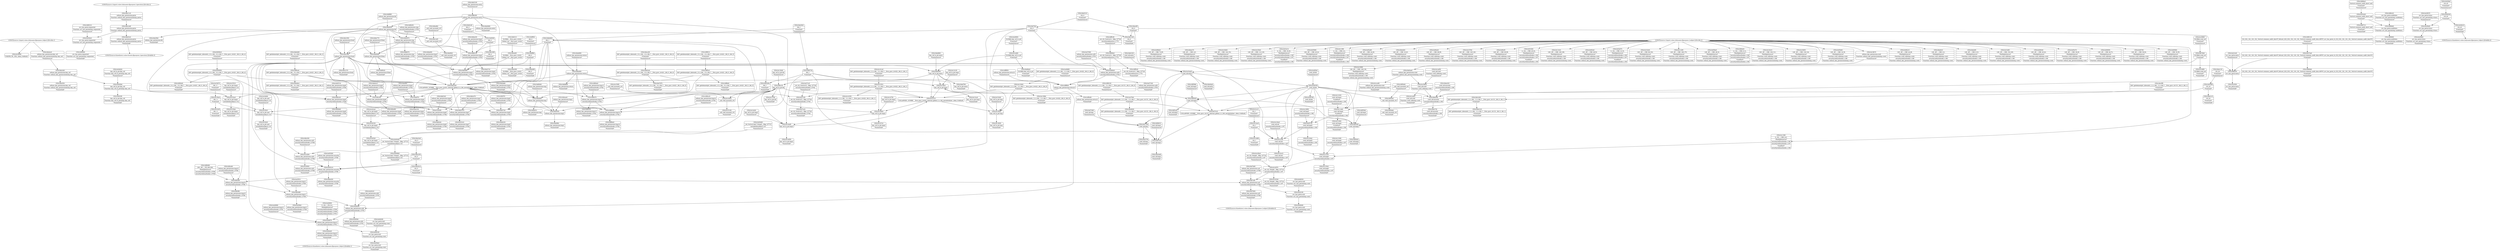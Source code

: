 digraph {
	CE0x3e33cf0 [shape=record,shape=Mrecord,label="{CE0x3e33cf0|i64_-2|*Constant*|*SummSink*}"]
	CE0x52ed150 [shape=record,shape=Mrecord,label="{CE0x52ed150|selinux_key_permission:tmp4|security/selinux/hooks.c,5783|*SummSink*}"]
	CE0x3e12e10 [shape=record,shape=Mrecord,label="{CE0x3e12e10|cred_sid:sid|security/selinux/hooks.c,197|*SummSink*}"]
	CE0x3e141a0 [shape=record,shape=Mrecord,label="{CE0x3e141a0|i64*_getelementptr_inbounds_(_2_x_i64_,_2_x_i64_*___llvm_gcov_ctr422,_i64_0,_i64_1)|*Constant*|*SummSource*}"]
	CE0x3e18960 [shape=record,shape=Mrecord,label="{CE0x3e18960|GLOBAL:cred_sid|*Constant*|*SummSource*}"]
	CE0x3ddb120 [shape=record,shape=Mrecord,label="{CE0x3ddb120|selinux_key_permission:tmp2|security/selinux/hooks.c,5783}"]
	CE0x3e15c80 [shape=record,shape=Mrecord,label="{CE0x3e15c80|key_ref_to_ptr:tmp|*SummSource*}"]
	CE0x3e10ef0 [shape=record,shape=Mrecord,label="{CE0x3e10ef0|128:_i8*,_:_CRE_152,160_|*MultipleSource*|Function::cred_sid&Arg::cred::|security/selinux/hooks.c,196|Function::selinux_key_permission&Arg::cred::}"]
	CE0x3df5db0 [shape=record,shape=Mrecord,label="{CE0x3df5db0|_call_void_mcount()_#3|*SummSink*}"]
	CE0x36d7070 [shape=record,shape=Mrecord,label="{CE0x36d7070|selinux_key_permission:tmp7|security/selinux/hooks.c,5784}"]
	CE0x3e263c0 [shape=record,shape=Mrecord,label="{CE0x3e263c0|selinux_key_permission:sid2|security/selinux/hooks.c,5791|*SummSource*}"]
	CE0x3de2240 [shape=record,shape=Mrecord,label="{CE0x3de2240|COLLAPSED:_GCMRE___llvm_gcov_ctr421_internal_global_6_x_i64_zeroinitializer:_elem_0:default:}"]
	CE0x3e06040 [shape=record,shape=Mrecord,label="{CE0x3e06040|128:_i8*,_:_CRE_40,44_|*MultipleSource*|Function::cred_sid&Arg::cred::|security/selinux/hooks.c,196|Function::selinux_key_permission&Arg::cred::}"]
	CE0x3dfd860 [shape=record,shape=Mrecord,label="{CE0x3dfd860|avc_has_perm:auditdata|Function::avc_has_perm&Arg::auditdata::|*SummSink*}"]
	CE0x3e23f20 [shape=record,shape=Mrecord,label="{CE0x3e23f20|avc_has_perm:entry|*SummSink*}"]
	CE0x3e26b20 [shape=record,shape=Mrecord,label="{CE0x3e26b20|selinux_key_permission:call3|security/selinux/hooks.c,5791}"]
	CE0x3ddf420 [shape=record,shape=Mrecord,label="{CE0x3ddf420|selinux_key_permission:if.then|*SummSink*}"]
	CE0x3e10980 [shape=record,shape=Mrecord,label="{CE0x3e10980|128:_i8*,_:_CRE_128,136_|*MultipleSource*|Function::cred_sid&Arg::cred::|security/selinux/hooks.c,196|Function::selinux_key_permission&Arg::cred::}"]
	CE0x3e05e70 [shape=record,shape=Mrecord,label="{CE0x3e05e70|128:_i8*,_:_CRE_36,40_|*MultipleSource*|Function::cred_sid&Arg::cred::|security/selinux/hooks.c,196|Function::selinux_key_permission&Arg::cred::}"]
	CE0x3e33b70 [shape=record,shape=Mrecord,label="{CE0x3e33b70|i64_-2|*Constant*|*SummSource*}"]
	CE0x3e13f10 [shape=record,shape=Mrecord,label="{CE0x3e13f10|i64*_getelementptr_inbounds_(_2_x_i64_,_2_x_i64_*___llvm_gcov_ctr422,_i64_0,_i64_1)|*Constant*}"]
	CE0x3e13380 [shape=record,shape=Mrecord,label="{CE0x3e13380|cred_sid:tmp6|security/selinux/hooks.c,197|*SummSource*}"]
	CE0x3df2c20 [shape=record,shape=Mrecord,label="{CE0x3df2c20|selinux_key_permission:tmp8|security/selinux/hooks.c,5786}"]
	CE0x3e06950 [shape=record,shape=Mrecord,label="{CE0x3e06950|128:_i8*,_:_CRE_64,72_|*MultipleSource*|Function::cred_sid&Arg::cred::|security/selinux/hooks.c,196|Function::selinux_key_permission&Arg::cred::}"]
	CE0x3deca50 [shape=record,shape=Mrecord,label="{CE0x3deca50|i64*_getelementptr_inbounds_(_6_x_i64_,_6_x_i64_*___llvm_gcov_ctr421,_i64_0,_i64_0)|*Constant*|*SummSource*}"]
	CE0x3e1adc0 [shape=record,shape=Mrecord,label="{CE0x3e1adc0|cred_sid:cred|Function::cred_sid&Arg::cred::|*SummSink*}"]
	CE0x3e11460 [shape=record,shape=Mrecord,label="{CE0x3e11460|cred_sid:tmp4|*LoadInst*|security/selinux/hooks.c,196}"]
	CE0x3e12ac0 [shape=record,shape=Mrecord,label="{CE0x3e12ac0|i32_1|*Constant*}"]
	CE0x3de1f80 [shape=record,shape=Mrecord,label="{CE0x3de1f80|selinux_key_permission:if.end}"]
	CE0x3e28bf0 [shape=record,shape=Mrecord,label="{CE0x3e28bf0|i64*_getelementptr_inbounds_(_2_x_i64_,_2_x_i64_*___llvm_gcov_ctr422,_i64_0,_i64_0)|*Constant*|*SummSource*}"]
	CE0x3df5830 [shape=record,shape=Mrecord,label="{CE0x3df5830|cred_sid:tmp3}"]
	CE0x3e25b70 [shape=record,shape=Mrecord,label="{CE0x3e25b70|avc_has_perm:tclass|Function::avc_has_perm&Arg::tclass::|*SummSource*}"]
	CE0x3dff240 [shape=record,shape=Mrecord,label="{CE0x3dff240|_ret_i32_%retval.0,_!dbg_!27728|security/selinux/avc.c,775|*SummSink*}"]
	CE0x3e029e0 [shape=record,shape=Mrecord,label="{CE0x3e029e0|i16_43|*Constant*|*SummSource*}"]
	CE0x3dfceb0 [shape=record,shape=Mrecord,label="{CE0x3dfceb0|selinux_key_permission:tmp10|security/selinux/hooks.c,5789|*SummSource*}"]
	CE0x3e18a40 [shape=record,shape=Mrecord,label="{CE0x3e18a40|cred_sid:entry}"]
	CE0x3de48c0 [shape=record,shape=Mrecord,label="{CE0x3de48c0|i64*_getelementptr_inbounds_(_6_x_i64_,_6_x_i64_*___llvm_gcov_ctr421,_i64_0,_i64_3)|*Constant*|*SummSink*}"]
	CE0x3de0da0 [shape=record,shape=Mrecord,label="{CE0x3de0da0|cred_sid:entry|*SummSink*}"]
	CE0x3e150f0 [shape=record,shape=Mrecord,label="{CE0x3e150f0|_call_void_mcount()_#3|*SummSource*}"]
	CE0x3e13b50 [shape=record,shape=Mrecord,label="{CE0x3e13b50|key_ref_to_ptr:tmp|*SummSink*}"]
	CE0x3df6550 [shape=record,shape=Mrecord,label="{CE0x3df6550|selinux_key_permission:tmp13|security/selinux/hooks.c,5792|*SummSink*}"]
	CE0x3de0b90 [shape=record,shape=Mrecord,label="{CE0x3de0b90|selinux_key_permission:if.then}"]
	CE0x3e26e40 [shape=record,shape=Mrecord,label="{CE0x3e26e40|selinux_key_permission:tmp12|security/selinux/hooks.c,5791|*SummSink*}"]
	CE0x3e28350 [shape=record,shape=Mrecord,label="{CE0x3e28350|cred_sid:bb}"]
	"CONST[source:1(input),value:2(dynamic)][purpose:{subject}][SrcIdx:3]"
	CE0x3dfd460 [shape=record,shape=Mrecord,label="{CE0x3dfd460|avc_has_perm:requested|Function::avc_has_perm&Arg::requested::|*SummSink*}"]
	CE0x3ddc470 [shape=record,shape=Mrecord,label="{CE0x3ddc470|selinux_key_permission:tmp7|security/selinux/hooks.c,5784|*SummSource*}"]
	CE0x3e34990 [shape=record,shape=Mrecord,label="{CE0x3e34990|VOIDTB_TE:_CE2:_elem_0:default:}"]
	CE0x3de1ed0 [shape=record,shape=Mrecord,label="{CE0x3de1ed0|selinux_key_permission:perm|Function::selinux_key_permission&Arg::perm::}"]
	CE0x3df6470 [shape=record,shape=Mrecord,label="{CE0x3df6470|selinux_key_permission:tmp13|security/selinux/hooks.c,5792}"]
	CE0x3e129a0 [shape=record,shape=Mrecord,label="{CE0x3e129a0|cred_sid:tmp5|security/selinux/hooks.c,196|*SummSink*}"]
	CE0x3e073a0 [shape=record,shape=Mrecord,label="{CE0x3e073a0|cred_sid:tmp}"]
	CE0x3e07600 [shape=record,shape=Mrecord,label="{CE0x3e07600|selinux_key_permission:call|security/selinux/hooks.c,5786|*SummSink*}"]
	CE0x3de0050 [shape=record,shape=Mrecord,label="{CE0x3de0050|selinux_key_permission:bb}"]
	CE0x3ddf8f0 [shape=record,shape=Mrecord,label="{CE0x3ddf8f0|selinux_key_permission:bb|*SummSource*}"]
	CE0x3e19b00 [shape=record,shape=Mrecord,label="{CE0x3e19b00|cred_sid:cred|Function::cred_sid&Arg::cred::}"]
	CE0x3e12890 [shape=record,shape=Mrecord,label="{CE0x3e12890|cred_sid:tmp5|security/selinux/hooks.c,196|*SummSource*}"]
	CE0x3dfa300 [shape=record,shape=Mrecord,label="{CE0x3dfa300|selinux_key_permission:call1|security/selinux/hooks.c,5788|*SummSource*}"]
	CE0x3e1ad50 [shape=record,shape=Mrecord,label="{CE0x3e1ad50|cred_sid:cred|Function::cred_sid&Arg::cred::|*SummSource*}"]
	CE0x3e14e60 [shape=record,shape=Mrecord,label="{CE0x3e14e60|_call_void_mcount()_#3}"]
	CE0x3dec0a0 [shape=record,shape=Mrecord,label="{CE0x3dec0a0|i32_5|*Constant*|*SummSource*}"]
	CE0x3dedfe0 [shape=record,shape=Mrecord,label="{CE0x3dedfe0|selinux_key_permission:tmp4|security/selinux/hooks.c,5783|*SummSource*}"]
	CE0x3de4120 [shape=record,shape=Mrecord,label="{CE0x3de4120|i64*_getelementptr_inbounds_(_2_x_i64_,_2_x_i64_*___llvm_gcov_ctr131,_i64_0,_i64_1)|*Constant*|*SummSink*}"]
	CE0x3e14ad0 [shape=record,shape=Mrecord,label="{CE0x3e14ad0|key_ref_to_ptr:tmp3}"]
	CE0x3e06780 [shape=record,shape=Mrecord,label="{CE0x3e06780|128:_i8*,_:_CRE_56,64_|*MultipleSource*|Function::cred_sid&Arg::cred::|security/selinux/hooks.c,196|Function::selinux_key_permission&Arg::cred::}"]
	CE0x3de7af0 [shape=record,shape=Mrecord,label="{CE0x3de7af0|selinux_key_permission:call|security/selinux/hooks.c,5786}"]
	CE0x3de3ed0 [shape=record,shape=Mrecord,label="{CE0x3de3ed0|cred_sid:tmp1|*SummSink*}"]
	CE0x3de5050 [shape=record,shape=Mrecord,label="{CE0x3de5050|selinux_key_permission:tmp1}"]
	CE0x3df5d40 [shape=record,shape=Mrecord,label="{CE0x3df5d40|_call_void_mcount()_#3|*SummSource*}"]
	CE0x3df64e0 [shape=record,shape=Mrecord,label="{CE0x3df64e0|selinux_key_permission:tmp13|security/selinux/hooks.c,5792|*SummSource*}"]
	CE0x3de3c90 [shape=record,shape=Mrecord,label="{CE0x3de3c90|i64*_getelementptr_inbounds_(_2_x_i64_,_2_x_i64_*___llvm_gcov_ctr131,_i64_0,_i64_1)|*Constant*}"]
	CE0x3e065b0 [shape=record,shape=Mrecord,label="{CE0x3e065b0|128:_i8*,_:_CRE_52,56_|*MultipleSource*|Function::cred_sid&Arg::cred::|security/selinux/hooks.c,196|Function::selinux_key_permission&Arg::cred::}"]
	CE0x3dfb980 [shape=record,shape=Mrecord,label="{CE0x3dfb980|200:_i8*,_:_CR_200,208_|*MultipleSource*|security/selinux/hooks.c,5788|security/selinux/hooks.c,5789}"]
	CE0x3dfd0b0 [shape=record,shape=Mrecord,label="{CE0x3dfd0b0|i32_(i32,_i32,_i16,_i32,_%struct.common_audit_data*)*_bitcast_(i32_(i32,_i32,_i16,_i32,_%struct.common_audit_data.495*)*_avc_has_perm_to_i32_(i32,_i32,_i16,_i32,_%struct.common_audit_data*)*)|*Constant*|*SummSink*}"]
	CE0x3e15190 [shape=record,shape=Mrecord,label="{CE0x3e15190|_call_void_mcount()_#3|*SummSink*}"]
	CE0x3e33dc0 [shape=record,shape=Mrecord,label="{CE0x3e33dc0|key_ref_to_ptr:and|include/linux/key.h,116|*SummSink*}"]
	CE0x3ddadb0 [shape=record,shape=Mrecord,label="{CE0x3ddadb0|_call_void_mcount()_#3|*SummSource*}"]
	CE0x3dec250 [shape=record,shape=Mrecord,label="{CE0x3dec250|i32_5|*Constant*}"]
	CE0x3de1270 [shape=record,shape=Mrecord,label="{CE0x3de1270|selinux_key_permission:if.end|*SummSink*}"]
	CE0x3de2870 [shape=record,shape=Mrecord,label="{CE0x3de2870|selinux_key_permission:cmp|security/selinux/hooks.c,5783}"]
	CE0x3e34060 [shape=record,shape=Mrecord,label="{CE0x3e34060|key_ref_to_ptr:and|include/linux/key.h,116|*SummSource*}"]
	CE0x3de2ec0 [shape=record,shape=Mrecord,label="{CE0x3de2ec0|selinux_key_permission:key_ref|Function::selinux_key_permission&Arg::key_ref::|*SummSource*}"]
	CE0x3e12c10 [shape=record,shape=Mrecord,label="{CE0x3e12c10|i32_1|*Constant*|*SummSource*}"]
	CE0x3e04440 [shape=record,shape=Mrecord,label="{CE0x3e04440|_ret_%struct.key*_%tmp5,_!dbg_!27715|include/linux/key.h,116}"]
	CE0x3deb3a0 [shape=record,shape=Mrecord,label="{CE0x3deb3a0|i64*_getelementptr_inbounds_(_6_x_i64_,_6_x_i64_*___llvm_gcov_ctr421,_i64_0,_i64_0)|*Constant*}"]
	CE0x3e06b20 [shape=record,shape=Mrecord,label="{CE0x3e06b20|128:_i8*,_:_CRE_72,80_|*MultipleSource*|Function::cred_sid&Arg::cred::|security/selinux/hooks.c,196|Function::selinux_key_permission&Arg::cred::}"]
	CE0x3dfa3f0 [shape=record,shape=Mrecord,label="{CE0x3dfa3f0|selinux_key_permission:tmp6|security/selinux/hooks.c,5784}"]
	CE0x3ded230 [shape=record,shape=Mrecord,label="{CE0x3ded230|selinux_key_permission:tmp5|security/selinux/hooks.c,5783|*SummSink*}"]
	CE0x3e285e0 [shape=record,shape=Mrecord,label="{CE0x3e285e0|cred_sid:bb|*SummSource*}"]
	CE0x3e14350 [shape=record,shape=Mrecord,label="{CE0x3e14350|i64*_getelementptr_inbounds_(_2_x_i64_,_2_x_i64_*___llvm_gcov_ctr422,_i64_0,_i64_1)|*Constant*|*SummSink*}"]
	CE0x3e27cc0 [shape=record,shape=Mrecord,label="{CE0x3e27cc0|_ret_i32_%retval.0,_!dbg_!27729|security/selinux/hooks.c,5792|*SummSource*}"]
	CE0x3e13bc0 [shape=record,shape=Mrecord,label="{CE0x3e13bc0|key_ref_to_ptr:tmp1}"]
	CE0x3ded660 [shape=record,shape=Mrecord,label="{CE0x3ded660|key_ref_to_ptr:entry|*SummSource*}"]
	CE0x3e0d0d0 [shape=record,shape=Mrecord,label="{CE0x3e0d0d0|avc_has_perm:ssid|Function::avc_has_perm&Arg::ssid::|*SummSink*}"]
	CE0x3dfd120 [shape=record,shape=Mrecord,label="{CE0x3dfd120|i32_(i32,_i32,_i16,_i32,_%struct.common_audit_data*)*_bitcast_(i32_(i32,_i32,_i16,_i32,_%struct.common_audit_data.495*)*_avc_has_perm_to_i32_(i32,_i32,_i16,_i32,_%struct.common_audit_data*)*)|*Constant*|*SummSource*}"]
	CE0x3e1e460 [shape=record,shape=Mrecord,label="{CE0x3e1e460|GLOBAL:key_ref_to_ptr|*Constant*}"]
	CE0x3e15510 [shape=record,shape=Mrecord,label="{CE0x3e15510|key_ref_to_ptr:tmp4|include/linux/key.h,116|*SummSource*}"]
	CE0x3e1ac80 [shape=record,shape=Mrecord,label="{CE0x3e1ac80|selinux_key_permission:cred|Function::selinux_key_permission&Arg::cred::|*SummSink*}"]
	CE0x3e1f650 [shape=record,shape=Mrecord,label="{CE0x3e1f650|selinux_key_permission:call1|security/selinux/hooks.c,5788|*SummSink*}"]
	CE0x3e07480 [shape=record,shape=Mrecord,label="{CE0x3e07480|cred_sid:tmp|*SummSource*}"]
	CE0x3e1d1b0 [shape=record,shape=Mrecord,label="{CE0x3e1d1b0|_ret_i32_%tmp6,_!dbg_!27716|security/selinux/hooks.c,197|*SummSink*}"]
	CE0x3e047c0 [shape=record,shape=Mrecord,label="{CE0x3e047c0|selinux_key_permission:tmp8|security/selinux/hooks.c,5786|*SummSource*}"]
	CE0x3deea70 [shape=record,shape=Mrecord,label="{CE0x3deea70|128:_i8*,_:_CRE_4,8_|*MultipleSource*|Function::cred_sid&Arg::cred::|security/selinux/hooks.c,196|Function::selinux_key_permission&Arg::cred::}"]
	CE0x3e10d20 [shape=record,shape=Mrecord,label="{CE0x3e10d20|128:_i8*,_:_CRE_144,152_|*MultipleSource*|Function::cred_sid&Arg::cred::|security/selinux/hooks.c,196|Function::selinux_key_permission&Arg::cred::}"]
	CE0x3de9f20 [shape=record,shape=Mrecord,label="{CE0x3de9f20|_call_void_mcount()_#3|*SummSink*}"]
	CE0x3dffeb0 [shape=record,shape=Mrecord,label="{CE0x3dffeb0|i64*_getelementptr_inbounds_(_6_x_i64_,_6_x_i64_*___llvm_gcov_ctr421,_i64_0,_i64_5)|*Constant*|*SummSink*}"]
	CE0x3dffd10 [shape=record,shape=Mrecord,label="{CE0x3dffd10|i64*_getelementptr_inbounds_(_6_x_i64_,_6_x_i64_*___llvm_gcov_ctr421,_i64_0,_i64_5)|*Constant*|*SummSource*}"]
	"CONST[source:1(input),value:2(dynamic)][purpose:{object}][SrcIdx:1]"
	CE0x3e272e0 [shape=record,shape=Mrecord,label="{CE0x3e272e0|i32_(i32,_i32,_i16,_i32,_%struct.common_audit_data*)*_bitcast_(i32_(i32,_i32,_i16,_i32,_%struct.common_audit_data.495*)*_avc_has_perm_to_i32_(i32,_i32,_i16,_i32,_%struct.common_audit_data*)*)|*Constant*}"]
	CE0x3e26560 [shape=record,shape=Mrecord,label="{CE0x3e26560|selinux_key_permission:sid2|security/selinux/hooks.c,5791|*SummSink*}"]
	CE0x3e25b00 [shape=record,shape=Mrecord,label="{CE0x3e25b00|avc_has_perm:tclass|Function::avc_has_perm&Arg::tclass::}"]
	CE0x3e27e20 [shape=record,shape=Mrecord,label="{CE0x3e27e20|_ret_i32_%retval.0,_!dbg_!27729|security/selinux/hooks.c,5792|*SummSink*}"]
	CE0x3de8be0 [shape=record,shape=Mrecord,label="{CE0x3de8be0|GLOBAL:key_ref_to_ptr|*Constant*|*SummSink*}"]
	CE0x3e052b0 [shape=record,shape=Mrecord,label="{CE0x3e052b0|selinux_key_permission:security|security/selinux/hooks.c,5789|*SummSource*}"]
	CE0x3e25fe0 [shape=record,shape=Mrecord,label="{CE0x3e25fe0|selinux_key_permission:tmp11|security/selinux/hooks.c,5789|*SummSink*}"]
	CE0x3e105e0 [shape=record,shape=Mrecord,label="{CE0x3e105e0|128:_i8*,_:_CRE_112,120_|*MultipleSource*|Function::cred_sid&Arg::cred::|security/selinux/hooks.c,196|Function::selinux_key_permission&Arg::cred::}"]
	CE0x3e03210 [shape=record,shape=Mrecord,label="{CE0x3e03210|4:_i32,_:_CRE_16,20_|*MultipleSource*|security/selinux/hooks.c,196|security/selinux/hooks.c,197|*LoadInst*|security/selinux/hooks.c,196}"]
	"CONST[source:0(mediator),value:0(static)][purpose:{operation}][SnkIdx:3]"
	CE0x3ddd860 [shape=record,shape=Mrecord,label="{CE0x3ddd860|selinux_key_permission:return|*SummSink*}"]
	CE0x3def0d0 [shape=record,shape=Mrecord,label="{CE0x3def0d0|i64_2|*Constant*}"]
	CE0x3dfa460 [shape=record,shape=Mrecord,label="{CE0x3dfa460|selinux_key_permission:tmp6|security/selinux/hooks.c,5784|*SummSink*}"]
	CE0x3dda600 [shape=record,shape=Mrecord,label="{CE0x3dda600|selinux_key_permission:tmp3|security/selinux/hooks.c,5783|*SummSource*}"]
	CE0x3df55b0 [shape=record,shape=Mrecord,label="{CE0x3df55b0|cred_sid:tmp2|*SummSource*}"]
	CE0x3def140 [shape=record,shape=Mrecord,label="{CE0x3def140|selinux_key_permission:tmp9|security/selinux/hooks.c,5786|*SummSource*}"]
	CE0x3e25a00 [shape=record,shape=Mrecord,label="{CE0x3e25a00|%struct.common_audit_data*_null|*Constant*}"]
	CE0x3dfd6a0 [shape=record,shape=Mrecord,label="{CE0x3dfd6a0|%struct.common_audit_data*_null|*Constant*|*SummSource*}"]
	CE0x3dfd710 [shape=record,shape=Mrecord,label="{CE0x3dfd710|%struct.common_audit_data*_null|*Constant*|*SummSink*}"]
	CE0x3e05980 [shape=record,shape=Mrecord,label="{CE0x3e05980|128:_i8*,_:_CRE_20,24_|*MultipleSource*|Function::cred_sid&Arg::cred::|security/selinux/hooks.c,196|Function::selinux_key_permission&Arg::cred::}"]
	CE0x3e1d0a0 [shape=record,shape=Mrecord,label="{CE0x3e1d0a0|_ret_i32_%tmp6,_!dbg_!27716|security/selinux/hooks.c,197|*SummSource*}"]
	CE0x3e003f0 [shape=record,shape=Mrecord,label="{CE0x3e003f0|key_ref_to_ptr:key_ref|Function::key_ref_to_ptr&Arg::key_ref::|*SummSink*}"]
	CE0x3e11f60 [shape=record,shape=Mrecord,label="{CE0x3e11f60|4:_i32,_:_CRE_0,4_|*MultipleSource*|security/selinux/hooks.c,196|security/selinux/hooks.c,197|*LoadInst*|security/selinux/hooks.c,196}"]
	CE0x3e343a0 [shape=record,shape=Mrecord,label="{CE0x3e343a0|key_ref_to_ptr:tmp5|include/linux/key.h,116|*SummSource*}"]
	CE0x3de2b80 [shape=record,shape=Mrecord,label="{CE0x3de2b80|selinux_key_permission:tmp3|security/selinux/hooks.c,5783|*SummSink*}"]
	CE0x3e25f10 [shape=record,shape=Mrecord,label="{CE0x3e25f10|selinux_key_permission:tmp11|security/selinux/hooks.c,5789|*SummSource*}"]
	CE0x3e15ba0 [shape=record,shape=Mrecord,label="{CE0x3e15ba0|key_ref_to_ptr:tmp}"]
	CE0x3e24190 [shape=record,shape=Mrecord,label="{CE0x3e24190|avc_has_perm:ssid|Function::avc_has_perm&Arg::ssid::}"]
	CE0x3dda430 [shape=record,shape=Mrecord,label="{CE0x3dda430|selinux_key_permission:tmp2|security/selinux/hooks.c,5783|*SummSource*}"]
	CE0x3e05a80 [shape=record,shape=Mrecord,label="{CE0x3e05a80|128:_i8*,_:_CRE_24,28_|*MultipleSource*|Function::cred_sid&Arg::cred::|security/selinux/hooks.c,196|Function::selinux_key_permission&Arg::cred::}"]
	CE0x3de5410 [shape=record,shape=Mrecord,label="{CE0x3de5410|i32_5|*Constant*|*SummSink*}"]
	CE0x3dff600 [shape=record,shape=Mrecord,label="{CE0x3dff600|selinux_key_permission:retval.0}"]
	CE0x3de0ae0 [shape=record,shape=Mrecord,label="{CE0x3de0ae0|selinux_key_permission:cred|Function::selinux_key_permission&Arg::cred::}"]
	CE0x3dee730 [shape=record,shape=Mrecord,label="{CE0x3dee730|cred_sid:security|security/selinux/hooks.c,196|*SummSink*}"]
	CE0x3deed20 [shape=record,shape=Mrecord,label="{CE0x3deed20|128:_i8*,_:_CRE_16,20_|*MultipleSource*|Function::cred_sid&Arg::cred::|security/selinux/hooks.c,196|Function::selinux_key_permission&Arg::cred::}"]
	CE0x3de7d70 [shape=record,shape=Mrecord,label="{CE0x3de7d70|i64*_getelementptr_inbounds_(_6_x_i64_,_6_x_i64_*___llvm_gcov_ctr421,_i64_0,_i64_0)|*Constant*|*SummSink*}"]
	CE0x3e14750 [shape=record,shape=Mrecord,label="{CE0x3e14750|key_ref_to_ptr:tmp2|*SummSource*}"]
	CE0x3dfdb80 [shape=record,shape=Mrecord,label="{CE0x3dfdb80|avc_has_perm:auditdata|Function::avc_has_perm&Arg::auditdata::}"]
	CE0x3e27fe0 [shape=record,shape=Mrecord,label="{CE0x3e27fe0|i64*_getelementptr_inbounds_(_2_x_i64_,_2_x_i64_*___llvm_gcov_ctr131,_i64_0,_i64_0)|*Constant*}"]
	CE0x3e06e20 [shape=record,shape=Mrecord,label="{CE0x3e06e20|128:_i8*,_:_CRE_88,89_|*MultipleSource*|Function::cred_sid&Arg::cred::|security/selinux/hooks.c,196|Function::selinux_key_permission&Arg::cred::}"]
	CE0x3e137b0 [shape=record,shape=Mrecord,label="{CE0x3e137b0|key_ref_to_ptr:bb|*SummSink*}"]
	CE0x3e12d80 [shape=record,shape=Mrecord,label="{CE0x3e12d80|i32_1|*Constant*|*SummSink*}"]
	CE0x5a533c0 [shape=record,shape=Mrecord,label="{CE0x5a533c0|selinux_key_permission:tmp7|security/selinux/hooks.c,5784|*SummSink*}"]
	CE0x3e271b0 [shape=record,shape=Mrecord,label="{CE0x3e271b0|selinux_key_permission:call3|security/selinux/hooks.c,5791|*SummSink*}"]
	CE0x3dfdc20 [shape=record,shape=Mrecord,label="{CE0x3dfdc20|avc_has_perm:auditdata|Function::avc_has_perm&Arg::auditdata::|*SummSource*}"]
	CE0x3e107b0 [shape=record,shape=Mrecord,label="{CE0x3e107b0|128:_i8*,_:_CRE_120,128_|*MultipleSource*|Function::cred_sid&Arg::cred::|security/selinux/hooks.c,196|Function::selinux_key_permission&Arg::cred::}"]
	CE0x3e33fc0 [shape=record,shape=Mrecord,label="{CE0x3e33fc0|key_ref_to_ptr:and|include/linux/key.h,116}"]
	CE0x3de25b0 [shape=record,shape=Mrecord,label="{CE0x3de25b0|selinux_key_permission:bb|*SummSink*}"]
	CE0x3e26980 [shape=record,shape=Mrecord,label="{CE0x3e26980|selinux_key_permission:tmp12|security/selinux/hooks.c,5791|*SummSource*}"]
	CE0x3e11800 [shape=record,shape=Mrecord,label="{CE0x3e11800|cred_sid:tmp4|*LoadInst*|security/selinux/hooks.c,196|*SummSink*}"]
	CE0x3ddfa50 [shape=record,shape=Mrecord,label="{CE0x3ddfa50|selinux_key_permission:cmp|security/selinux/hooks.c,5783|*SummSource*}"]
	CE0x3dda020 [shape=record,shape=Mrecord,label="{CE0x3dda020|selinux_key_permission:security|security/selinux/hooks.c,5789|*SummSink*}"]
	CE0x3e0d290 [shape=record,shape=Mrecord,label="{CE0x3e0d290|avc_has_perm:tsid|Function::avc_has_perm&Arg::tsid::|*SummSource*}"]
	CE0x3de1320 [shape=record,shape=Mrecord,label="{CE0x3de1320|i32_0|*Constant*|*SummSink*}"]
	CE0x3de2920 [shape=record,shape=Mrecord,label="{CE0x3de2920|i64_1|*Constant*|*SummSource*}"]
	CE0x3de03c0 [shape=record,shape=Mrecord,label="{CE0x3de03c0|selinux_key_permission:perm|Function::selinux_key_permission&Arg::perm::|*SummSink*}"]
	CE0x3e02b10 [shape=record,shape=Mrecord,label="{CE0x3e02b10|i16_43|*Constant*|*SummSink*}"]
	CE0x3de0fb0 [shape=record,shape=Mrecord,label="{CE0x3de0fb0|selinux_key_permission:tmp1|*SummSink*}"]
	CE0x3e34330 [shape=record,shape=Mrecord,label="{CE0x3e34330|key_ref_to_ptr:tmp5|include/linux/key.h,116}"]
	CE0x3e0d300 [shape=record,shape=Mrecord,label="{CE0x3e0d300|i16_43|*Constant*}"]
	CE0x3de2cb0 [shape=record,shape=Mrecord,label="{CE0x3de2cb0|selinux_key_permission:key_ref|Function::selinux_key_permission&Arg::key_ref::}"]
	CE0x3e05720 [shape=record,shape=Mrecord,label="{CE0x3e05720|cred_sid:tmp5|security/selinux/hooks.c,196}"]
	CE0x5d59950 [shape=record,shape=Mrecord,label="{CE0x5d59950|i64*_getelementptr_inbounds_(_6_x_i64_,_6_x_i64_*___llvm_gcov_ctr421,_i64_0,_i64_4)|*Constant*}"]
	CE0x3e26870 [shape=record,shape=Mrecord,label="{CE0x3e26870|selinux_key_permission:tmp12|security/selinux/hooks.c,5791}"]
	CE0x3e1e2b0 [shape=record,shape=Mrecord,label="{CE0x3e1e2b0|selinux_key_permission:call1|security/selinux/hooks.c,5788}"]
	CE0x3e11630 [shape=record,shape=Mrecord,label="{CE0x3e11630|cred_sid:tmp4|*LoadInst*|security/selinux/hooks.c,196|*SummSource*}"]
	CE0x3de7bd0 [shape=record,shape=Mrecord,label="{CE0x3de7bd0|selinux_key_permission:call|security/selinux/hooks.c,5786|*SummSource*}"]
	CE0x3de3ff0 [shape=record,shape=Mrecord,label="{CE0x3de3ff0|i64*_getelementptr_inbounds_(_2_x_i64_,_2_x_i64_*___llvm_gcov_ctr131,_i64_0,_i64_1)|*Constant*|*SummSource*}"]
	CE0x3de27c0 [shape=record,shape=Mrecord,label="{CE0x3de27c0|selinux_key_permission:tmp2|security/selinux/hooks.c,5783|*SummSink*}"]
	CE0x3e054f0 [shape=record,shape=Mrecord,label="{CE0x3e054f0|i32_22|*Constant*}"]
	CE0x3e06cf0 [shape=record,shape=Mrecord,label="{CE0x3e06cf0|128:_i8*,_:_CRE_80,88_|*MultipleSource*|Function::cred_sid&Arg::cred::|security/selinux/hooks.c,196|Function::selinux_key_permission&Arg::cred::}"]
	CE0x3e033b0 [shape=record,shape=Mrecord,label="{CE0x3e033b0|4:_i32,_:_CRE_20,24_|*MultipleSource*|security/selinux/hooks.c,196|security/selinux/hooks.c,197|*LoadInst*|security/selinux/hooks.c,196}"]
	CE0x51ba5f0 [shape=record,shape=Mrecord,label="{CE0x51ba5f0|selinux_key_permission:tmp9|security/selinux/hooks.c,5786}"]
	"CONST[source:0(mediator),value:2(dynamic)][purpose:{object}][SnkIdx:2]"
	"CONST[source:0(mediator),value:2(dynamic)][purpose:{subject}][SnkIdx:0]"
	CE0x3e00460 [shape=record,shape=Mrecord,label="{CE0x3e00460|_ret_%struct.key*_%tmp5,_!dbg_!27715|include/linux/key.h,116|*SummSource*}"]
	CE0x3dde9d0 [shape=record,shape=Mrecord,label="{CE0x3dde9d0|i64_1|*Constant*}"]
	CE0x3df2b40 [shape=record,shape=Mrecord,label="{CE0x3df2b40|i64*_getelementptr_inbounds_(_6_x_i64_,_6_x_i64_*___llvm_gcov_ctr421,_i64_0,_i64_4)|*Constant*|*SummSink*}"]
	CE0x3de4820 [shape=record,shape=Mrecord,label="{CE0x3de4820|i64*_getelementptr_inbounds_(_2_x_i64_,_2_x_i64_*___llvm_gcov_ctr131,_i64_0,_i64_0)|*Constant*|*SummSink*}"]
	CE0x3e110c0 [shape=record,shape=Mrecord,label="{CE0x3e110c0|128:_i8*,_:_CRE_160,168_|*MultipleSource*|Function::cred_sid&Arg::cred::|security/selinux/hooks.c,196|Function::selinux_key_permission&Arg::cred::}"]
	CE0x3df59b0 [shape=record,shape=Mrecord,label="{CE0x3df59b0|cred_sid:tmp3|*SummSource*}"]
	CE0x3df6a20 [shape=record,shape=Mrecord,label="{CE0x3df6a20|selinux_key_permission:tmp14|security/selinux/hooks.c,5792|*SummSource*}"]
	"CONST[source:1(input),value:2(dynamic)][purpose:{operation}][SrcIdx:2]"
	CE0x3dfcf80 [shape=record,shape=Mrecord,label="{CE0x3dfcf80|selinux_key_permission:tmp10|security/selinux/hooks.c,5789|*SummSink*}"]
	CE0x3df4730 [shape=record,shape=Mrecord,label="{CE0x3df4730|i64_1|*Constant*}"]
	CE0x3e14cb0 [shape=record,shape=Mrecord,label="{CE0x3e14cb0|key_ref_to_ptr:tmp3|*SummSource*}"]
	CE0x3dfd9e0 [shape=record,shape=Mrecord,label="{CE0x3dfd9e0|_ret_i32_%retval.0,_!dbg_!27728|security/selinux/avc.c,775}"]
	CE0x3dffa80 [shape=record,shape=Mrecord,label="{CE0x3dffa80|selinux_key_permission:retval.0|*SummSink*}"]
	CE0x3e04620 [shape=record,shape=Mrecord,label="{CE0x3e04620|key_ref_to_ptr:key_ref|Function::key_ref_to_ptr&Arg::key_ref::|*SummSource*}"]
	CE0x3de2f30 [shape=record,shape=Mrecord,label="{CE0x3de2f30|selinux_key_permission:key_ref|Function::selinux_key_permission&Arg::key_ref::|*SummSink*}"]
	CE0x3df2bb0 [shape=record,shape=Mrecord,label="{CE0x3df2bb0|selinux_key_permission:tmp8|security/selinux/hooks.c,5786|*SummSink*}"]
	CE0x3de5260 [shape=record,shape=Mrecord,label="{CE0x3de5260|i64_1|*Constant*|*SummSink*}"]
	CE0x3e13ca0 [shape=record,shape=Mrecord,label="{CE0x3e13ca0|key_ref_to_ptr:tmp1|*SummSink*}"]
	CE0x3de9cc0 [shape=record,shape=Mrecord,label="{CE0x3de9cc0|selinux_key_permission:tmp6|security/selinux/hooks.c,5784|*SummSource*}"]
	CE0x3e063e0 [shape=record,shape=Mrecord,label="{CE0x3e063e0|128:_i8*,_:_CRE_48,52_|*MultipleSource*|Function::cred_sid&Arg::cred::|security/selinux/hooks.c,196|Function::selinux_key_permission&Arg::cred::}"]
	CE0x3dfd310 [shape=record,shape=Mrecord,label="{CE0x3dfd310|avc_has_perm:requested|Function::avc_has_perm&Arg::requested::|*SummSource*}"]
	CE0x3e26800 [shape=record,shape=Mrecord,label="{CE0x3e26800|0:_i32,_:_CR_0,4_|*MultipleSource*|security/selinux/hooks.c,5789|security/selinux/hooks.c,5789|security/selinux/hooks.c,5791}"]
	CE0x3de0310 [shape=record,shape=Mrecord,label="{CE0x3de0310|i32_0|*Constant*|*SummSource*}"]
	CE0x3e20800 [shape=record,shape=Mrecord,label="{CE0x3e20800|GLOBAL:key_ref_to_ptr|*Constant*|*SummSource*}"]
	CE0x3e152a0 [shape=record,shape=Mrecord,label="{CE0x3e152a0|key_ref_to_ptr:tmp4|include/linux/key.h,116}"]
	CE0x3df5a20 [shape=record,shape=Mrecord,label="{CE0x3df5a20|cred_sid:tmp3|*SummSink*}"]
	CE0x3dedf70 [shape=record,shape=Mrecord,label="{CE0x3dedf70|selinux_key_permission:tmp4|security/selinux/hooks.c,5783}"]
	CE0x3dee4f0 [shape=record,shape=Mrecord,label="{CE0x3dee4f0|i32_0|*Constant*}"]
	CE0x3e02d70 [shape=record,shape=Mrecord,label="{CE0x3e02d70|4:_i32,_:_CRE_12,16_|*MultipleSource*|security/selinux/hooks.c,196|security/selinux/hooks.c,197|*LoadInst*|security/selinux/hooks.c,196}"]
	CE0x3dee590 [shape=record,shape=Mrecord,label="{CE0x3dee590|cred_sid:security|security/selinux/hooks.c,196}"]
	CE0x3de11c0 [shape=record,shape=Mrecord,label="{CE0x3de11c0|selinux_key_permission:perm|Function::selinux_key_permission&Arg::perm::|*SummSource*}"]
	CE0x3dee1c0 [shape=record,shape=Mrecord,label="{CE0x3dee1c0|i32_22|*Constant*|*SummSink*}"]
	CE0x3df6230 [shape=record,shape=Mrecord,label="{CE0x3df6230|i64*_getelementptr_inbounds_(_2_x_i64_,_2_x_i64_*___llvm_gcov_ctr131,_i64_0,_i64_0)|*Constant*|*SummSource*}"]
	CE0x3df4810 [shape=record,shape=Mrecord,label="{CE0x3df4810|cred_sid:tmp1|*SummSource*}"]
	CE0x3de0c40 [shape=record,shape=Mrecord,label="{CE0x3de0c40|i64_2|*Constant*|*SummSource*}"]
	CE0x3e147c0 [shape=record,shape=Mrecord,label="{CE0x3e147c0|key_ref_to_ptr:tmp2|*SummSink*}"]
	CE0x3e10240 [shape=record,shape=Mrecord,label="{CE0x3e10240|128:_i8*,_:_CRE_96,104_|*MultipleSource*|Function::cred_sid&Arg::cred::|security/selinux/hooks.c,196|Function::selinux_key_permission&Arg::cred::}"]
	CE0x3e26290 [shape=record,shape=Mrecord,label="{CE0x3e26290|selinux_key_permission:sid2|security/selinux/hooks.c,5791}"]
	CE0x3deb480 [shape=record,shape=Mrecord,label="{CE0x3deb480|i64*_getelementptr_inbounds_(_6_x_i64_,_6_x_i64_*___llvm_gcov_ctr421,_i64_0,_i64_3)|*Constant*|*SummSource*}"]
	CE0x3de0990 [shape=record,shape=Mrecord,label="{CE0x3de0990|selinux_key_permission:tmp3|security/selinux/hooks.c,5783}"]
	CE0x3dedd90 [shape=record,shape=Mrecord,label="{CE0x3dedd90|selinux_key_permission:return|*SummSource*}"]
	CE0x3e188f0 [shape=record,shape=Mrecord,label="{CE0x3e188f0|GLOBAL:cred_sid|*Constant*|*SummSink*}"]
	CE0x3dfb300 [shape=record,shape=Mrecord,label="{CE0x3dfb300|selinux_key_permission:entry}"]
	CE0x3e045b0 [shape=record,shape=Mrecord,label="{CE0x3e045b0|key_ref_to_ptr:key_ref|Function::key_ref_to_ptr&Arg::key_ref::}"]
	CE0x3dfcde0 [shape=record,shape=Mrecord,label="{CE0x3dfcde0|selinux_key_permission:tmp10|security/selinux/hooks.c,5789}"]
	CE0x3e13840 [shape=record,shape=Mrecord,label="{CE0x3e13840|i64*_getelementptr_inbounds_(_2_x_i64_,_2_x_i64_*___llvm_gcov_ctr422,_i64_0,_i64_0)|*Constant*}"]
	CE0x3e146e0 [shape=record,shape=Mrecord,label="{CE0x3e146e0|key_ref_to_ptr:tmp2}"]
	CE0x3e139b0 [shape=record,shape=Mrecord,label="{CE0x3e139b0|i64*_getelementptr_inbounds_(_2_x_i64_,_2_x_i64_*___llvm_gcov_ctr422,_i64_0,_i64_0)|*Constant*|*SummSink*}"]
	CE0x3e1bf70 [shape=record,shape=Mrecord,label="{CE0x3e1bf70|_ret_i32_%tmp6,_!dbg_!27716|security/selinux/hooks.c,197}"]
	CE0x3de1690 [shape=record,shape=Mrecord,label="{CE0x3de1690|i64_2|*Constant*|*SummSink*}"]
	CE0x3dff1d0 [shape=record,shape=Mrecord,label="{CE0x3dff1d0|_ret_i32_%retval.0,_!dbg_!27728|security/selinux/avc.c,775|*SummSource*}"]
	CE0x3df5ae0 [shape=record,shape=Mrecord,label="{CE0x3df5ae0|_call_void_mcount()_#3}"]
	CE0x3dda980 [shape=record,shape=Mrecord,label="{CE0x3dda980|i64_0|*Constant*|*SummSink*}"]
	CE0x3de1a00 [shape=record,shape=Mrecord,label="{CE0x3de1a00|_call_void_mcount()_#3}"]
	CE0x3e28760 [shape=record,shape=Mrecord,label="{CE0x3e28760|cred_sid:bb|*SummSink*}"]
	CE0x3e15c10 [shape=record,shape=Mrecord,label="{CE0x3e15c10|COLLAPSED:_GCMRE___llvm_gcov_ctr422_internal_global_2_x_i64_zeroinitializer:_elem_0:default:}"]
	CE0x3defc10 [shape=record,shape=Mrecord,label="{CE0x3defc10|GLOBAL:__llvm_gcov_ctr421|Global_var:__llvm_gcov_ctr421|*SummSource*}"]
	CE0x3e11290 [shape=record,shape=Mrecord,label="{CE0x3e11290|128:_i8*,_:_CRE_168,176_|*MultipleSource*|Function::cred_sid&Arg::cred::|security/selinux/hooks.c,196|Function::selinux_key_permission&Arg::cred::}"]
	CE0x3ded780 [shape=record,shape=Mrecord,label="{CE0x3ded780|key_ref_to_ptr:entry|*SummSink*}"]
	CE0x3dfec30 [shape=record,shape=Mrecord,label="{CE0x3dfec30|key_ref_to_ptr:bb}"]
	CE0x3de7fa0 [shape=record,shape=Mrecord,label="{CE0x3de7fa0|i32_0|*Constant*}"]
	CE0x3dee430 [shape=record,shape=Mrecord,label="{CE0x3dee430|cred_sid:security|security/selinux/hooks.c,196|*SummSource*}"]
	CE0x3e258e0 [shape=record,shape=Mrecord,label="{CE0x3e258e0|avc_has_perm:tsid|Function::avc_has_perm&Arg::tsid::|*SummSink*}"]
	CE0x3e05be0 [shape=record,shape=Mrecord,label="{CE0x3e05be0|128:_i8*,_:_CRE_28,32_|*MultipleSource*|Function::cred_sid&Arg::cred::|security/selinux/hooks.c,196|Function::selinux_key_permission&Arg::cred::}"]
	CE0x3df69b0 [shape=record,shape=Mrecord,label="{CE0x3df69b0|selinux_key_permission:tmp14|security/selinux/hooks.c,5792}"]
	CE0x3ddf4d0 [shape=record,shape=Mrecord,label="{CE0x3ddf4d0|selinux_key_permission:tmp|*SummSource*}"]
	CE0x3de5df0 [shape=record,shape=Mrecord,label="{CE0x3de5df0|selinux_key_permission:tmp11|security/selinux/hooks.c,5789}"]
	CE0x3ded500 [shape=record,shape=Mrecord,label="{CE0x3ded500|key_ref_to_ptr:entry}"]
	CE0x3de4ef0 [shape=record,shape=Mrecord,label="{CE0x3de4ef0|GLOBAL:__llvm_gcov_ctr421|Global_var:__llvm_gcov_ctr421}"]
	CE0x3de5720 [shape=record,shape=Mrecord,label="{CE0x3de5720|selinux_key_permission:tmp5|security/selinux/hooks.c,5783}"]
	CE0x3df5540 [shape=record,shape=Mrecord,label="{CE0x3df5540|cred_sid:tmp2}"]
	CE0x3e25be0 [shape=record,shape=Mrecord,label="{CE0x3e25be0|avc_has_perm:tclass|Function::avc_has_perm&Arg::tclass::|*SummSink*}"]
	CE0x3dfeb20 [shape=record,shape=Mrecord,label="{CE0x3dfeb20|4:_i32,_:_CRE_8,12_|*MultipleSource*|security/selinux/hooks.c,196|security/selinux/hooks.c,197|*LoadInst*|security/selinux/hooks.c,196}"]
	CE0x3de0100 [shape=record,shape=Mrecord,label="{CE0x3de0100|cred_sid:entry|*SummSource*}"]
	CE0x3e13520 [shape=record,shape=Mrecord,label="{CE0x3e13520|cred_sid:tmp6|security/selinux/hooks.c,197|*SummSink*}"]
	CE0x3e13640 [shape=record,shape=Mrecord,label="{CE0x3e13640|key_ref_to_ptr:bb|*SummSource*}"]
	CE0x3e14d50 [shape=record,shape=Mrecord,label="{CE0x3e14d50|key_ref_to_ptr:tmp3|*SummSink*}"]
	CE0x3e126a0 [shape=record,shape=Mrecord,label="{CE0x3e126a0|cred_sid:sid|security/selinux/hooks.c,197|*SummSource*}"]
	CE0x3e155b0 [shape=record,shape=Mrecord,label="{CE0x3e155b0|key_ref_to_ptr:tmp4|include/linux/key.h,116|*SummSink*}"]
	CE0x3dda770 [shape=record,shape=Mrecord,label="{CE0x3dda770|selinux_key_permission:if.then|*SummSource*}"]
	CE0x3ddb070 [shape=record,shape=Mrecord,label="{CE0x3ddb070|selinux_key_permission:cmp|security/selinux/hooks.c,5783|*SummSink*}"]
	CE0x3e10410 [shape=record,shape=Mrecord,label="{CE0x3e10410|128:_i8*,_:_CRE_104,112_|*MultipleSource*|Function::cred_sid&Arg::cred::|security/selinux/hooks.c,196|Function::selinux_key_permission&Arg::cred::}"]
	CE0x3e10b50 [shape=record,shape=Mrecord,label="{CE0x3e10b50|128:_i8*,_:_CRE_136,144_|*MultipleSource*|Function::cred_sid&Arg::cred::|security/selinux/hooks.c,196|Function::selinux_key_permission&Arg::cred::}"]
	CE0x3df2f70 [shape=record,shape=Mrecord,label="{CE0x3df2f70|selinux_key_permission:tmp5|security/selinux/hooks.c,5783|*SummSource*}"]
	CE0x3ddaf10 [shape=record,shape=Mrecord,label="{CE0x3ddaf10|selinux_key_permission:tmp|*SummSink*}"]
	CE0x3e006b0 [shape=record,shape=Mrecord,label="{CE0x3e006b0|_ret_%struct.key*_%tmp5,_!dbg_!27715|include/linux/key.h,116|*SummSink*}"]
	CE0x3e123f0 [shape=record,shape=Mrecord,label="{CE0x3e123f0|cred_sid:sid|security/selinux/hooks.c,197}"]
	CE0x3e131e0 [shape=record,shape=Mrecord,label="{CE0x3e131e0|cred_sid:tmp6|security/selinux/hooks.c,197}"]
	CE0x3dda8d0 [shape=record,shape=Mrecord,label="{CE0x3dda8d0|selinux_key_permission:tmp}"]
	CE0x3e05210 [shape=record,shape=Mrecord,label="{CE0x3e05210|selinux_key_permission:security|security/selinux/hooks.c,5789}"]
	CE0x3e25dc0 [shape=record,shape=Mrecord,label="{CE0x3e25dc0|avc_has_perm:requested|Function::avc_has_perm&Arg::requested::}"]
	CE0x3e156c0 [shape=record,shape=Mrecord,label="{CE0x3e156c0|i64_-2|*Constant*}"]
	CE0x3def240 [shape=record,shape=Mrecord,label="{CE0x3def240|selinux_key_permission:tmp9|security/selinux/hooks.c,5786|*SummSink*}"]
	CE0x3e13c30 [shape=record,shape=Mrecord,label="{CE0x3e13c30|key_ref_to_ptr:tmp1|*SummSource*}"]
	CE0x3e27080 [shape=record,shape=Mrecord,label="{CE0x3e27080|selinux_key_permission:call3|security/selinux/hooks.c,5791|*SummSource*}"]
	CE0x3e05d40 [shape=record,shape=Mrecord,label="{CE0x3e05d40|128:_i8*,_:_CRE_32,36_|*MultipleSource*|Function::cred_sid&Arg::cred::|security/selinux/hooks.c,196|Function::selinux_key_permission&Arg::cred::}"]
	CE0x3de5100 [shape=record,shape=Mrecord,label="{CE0x3de5100|selinux_key_permission:entry|*SummSource*}"]
	CE0x3ddff90 [shape=record,shape=Mrecord,label="{CE0x3ddff90|i64_0|*Constant*}"]
	CE0x3e11fd0 [shape=record,shape=Mrecord,label="{CE0x3e11fd0|4:_i32,_:_CRE_4,8_|*MultipleSource*|security/selinux/hooks.c,196|security/selinux/hooks.c,197|*LoadInst*|security/selinux/hooks.c,196}"]
	CE0x3df6be0 [shape=record,shape=Mrecord,label="{CE0x3df6be0|selinux_key_permission:tmp14|security/selinux/hooks.c,5792|*SummSink*}"]
	CE0x3e0d190 [shape=record,shape=Mrecord,label="{CE0x3e0d190|avc_has_perm:tsid|Function::avc_has_perm&Arg::tsid::}"]
	CE0x3dff3c0 [shape=record,shape=Mrecord,label="{CE0x3dff3c0|i64*_getelementptr_inbounds_(_6_x_i64_,_6_x_i64_*___llvm_gcov_ctr421,_i64_0,_i64_5)|*Constant*}"]
	CE0x3de3750 [shape=record,shape=Mrecord,label="{CE0x3de3750|cred_sid:tmp|*SummSink*}"]
	"CONST[source:0(mediator),value:2(dynamic)][purpose:{object}][SnkIdx:1]"
	CE0x3e07410 [shape=record,shape=Mrecord,label="{CE0x3e07410|COLLAPSED:_GCMRE___llvm_gcov_ctr131_internal_global_2_x_i64_zeroinitializer:_elem_0:default:}"]
	CE0x3e06210 [shape=record,shape=Mrecord,label="{CE0x3e06210|128:_i8*,_:_CRE_44,48_|*MultipleSource*|Function::cred_sid&Arg::cred::|security/selinux/hooks.c,196|Function::selinux_key_permission&Arg::cred::}"]
	CE0x3dff850 [shape=record,shape=Mrecord,label="{CE0x3dff850|selinux_key_permission:retval.0|*SummSource*}"]
	CE0x3e27c50 [shape=record,shape=Mrecord,label="{CE0x3e27c50|_ret_i32_%retval.0,_!dbg_!27729|security/selinux/hooks.c,5792}"]
	CE0x3dfd230 [shape=record,shape=Mrecord,label="{CE0x3dfd230|avc_has_perm:entry}"]
	CE0x3df47a0 [shape=record,shape=Mrecord,label="{CE0x3df47a0|cred_sid:tmp1}"]
	CE0x3de7b60 [shape=record,shape=Mrecord,label="{CE0x3de7b60|GLOBAL:cred_sid|*Constant*}"]
	CE0x5d599c0 [shape=record,shape=Mrecord,label="{CE0x5d599c0|i64*_getelementptr_inbounds_(_6_x_i64_,_6_x_i64_*___llvm_gcov_ctr421,_i64_0,_i64_4)|*Constant*|*SummSource*}"]
	CE0x3e19b70 [shape=record,shape=Mrecord,label="{CE0x3e19b70|selinux_key_permission:cred|Function::selinux_key_permission&Arg::cred::|*SummSource*}"]
	CE0x3ddaae0 [shape=record,shape=Mrecord,label="{CE0x3ddaae0|selinux_key_permission:tmp1|*SummSource*}"]
	CE0x3e23c40 [shape=record,shape=Mrecord,label="{CE0x3e23c40|avc_has_perm:entry|*SummSource*}"]
	CE0x3ddad00 [shape=record,shape=Mrecord,label="{CE0x3ddad00|selinux_key_permission:return}"]
	CE0x3df5620 [shape=record,shape=Mrecord,label="{CE0x3df5620|cred_sid:tmp2|*SummSink*}"]
	CE0x3dee6c0 [shape=record,shape=Mrecord,label="{CE0x3dee6c0|128:_i8*,_:_CRE_0,4_|*MultipleSource*|Function::cred_sid&Arg::cred::|security/selinux/hooks.c,196|Function::selinux_key_permission&Arg::cred::}"]
	CE0x3deebf0 [shape=record,shape=Mrecord,label="{CE0x3deebf0|128:_i8*,_:_CRE_8,16_|*MultipleSource*|Function::cred_sid&Arg::cred::|security/selinux/hooks.c,196|Function::selinux_key_permission&Arg::cred::}"]
	CE0x3e34520 [shape=record,shape=Mrecord,label="{CE0x3e34520|key_ref_to_ptr:tmp5|include/linux/key.h,116|*SummSink*}"]
	CE0x3dda590 [shape=record,shape=Mrecord,label="{CE0x3dda590|GLOBAL:__llvm_gcov_ctr421|Global_var:__llvm_gcov_ctr421|*SummSink*}"]
	CE0x3de0680 [shape=record,shape=Mrecord,label="{CE0x3de0680|selinux_key_permission:entry|*SummSink*}"]
	CE0x3de1950 [shape=record,shape=Mrecord,label="{CE0x3de1950|selinux_key_permission:if.end|*SummSource*}"]
	CE0x3df9ce0 [shape=record,shape=Mrecord,label="{CE0x3df9ce0|i64*_getelementptr_inbounds_(_6_x_i64_,_6_x_i64_*___llvm_gcov_ctr421,_i64_0,_i64_3)|*Constant*}"]
	CE0x3ddff20 [shape=record,shape=Mrecord,label="{CE0x3ddff20|i64_0|*Constant*|*SummSource*}"]
	CE0x3e0d030 [shape=record,shape=Mrecord,label="{CE0x3e0d030|avc_has_perm:ssid|Function::avc_has_perm&Arg::ssid::|*SummSource*}"]
	CE0x3dee120 [shape=record,shape=Mrecord,label="{CE0x3dee120|i32_22|*Constant*|*SummSource*}"]
	CE0x3de1f80 -> CE0x3de2240
	CE0x3de0050 -> CE0x3de2870
	CE0x3e07410 -> CE0x3df5540
	CE0x3de2cb0 -> CE0x3de2f30
	CE0x3e27cc0 -> CE0x3e27c50
	CE0x3ddc470 -> CE0x36d7070
	CE0x3df64e0 -> CE0x3df6470
	"CONST[source:1(input),value:2(dynamic)][purpose:{subject}][SrcIdx:3]" -> CE0x3e06780
	CE0x3df6470 -> CE0x3df6550
	CE0x3e0d030 -> CE0x3e24190
	"CONST[source:1(input),value:2(dynamic)][purpose:{subject}][SrcIdx:3]" -> CE0x3e10b50
	CE0x3df69b0 -> CE0x3df6be0
	CE0x3de0050 -> CE0x3dedf70
	CE0x3dfb300 -> CE0x3ddad00
	CE0x3e13f10 -> CE0x3e15c10
	CE0x3e272e0 -> CE0x3dfd0b0
	CE0x3e18a40 -> CE0x3e073a0
	CE0x3dec250 -> CE0x3de5410
	CE0x3e11460 -> CE0x3e05720
	CE0x3de5050 -> CE0x3de0fb0
	"CONST[source:1(input),value:2(dynamic)][purpose:{subject}][SrcIdx:3]" -> CE0x3e105e0
	CE0x3dde9d0 -> CE0x3de5050
	"CONST[source:1(input),value:2(dynamic)][purpose:{operation}][SrcIdx:2]" -> CE0x3de11c0
	CE0x3dde9d0 -> CE0x3de5720
	CE0x3de7fa0 -> CE0x3e26290
	CE0x3de2870 -> CE0x3de0b90
	CE0x3e1ad50 -> CE0x3e19b00
	CE0x3dff850 -> CE0x3dff600
	CE0x3e25a00 -> CE0x3dfd710
	CE0x3e0d300 -> CE0x3e02b10
	CE0x3df4730 -> CE0x3df47a0
	CE0x3dfec30 -> CE0x3e152a0
	CE0x3e15ba0 -> CE0x3e13b50
	CE0x3e18960 -> CE0x3de7b60
	CE0x3de1f80 -> CE0x3de5df0
	CE0x3dfd310 -> CE0x3e25dc0
	CE0x3e02b10 -> "CONST[source:0(mediator),value:2(dynamic)][purpose:{object}][SnkIdx:2]"
	"CONST[source:1(input),value:2(dynamic)][purpose:{subject}][SrcIdx:3]" -> CE0x3e10410
	CE0x3ded500 -> CE0x3dfec30
	CE0x3e34330 -> CE0x3e34520
	CE0x5d59950 -> CE0x3de2240
	"CONST[source:1(input),value:2(dynamic)][purpose:{subject}][SrcIdx:3]" -> CE0x3dfeb20
	CE0x3ded660 -> CE0x3ded500
	"CONST[source:1(input),value:2(dynamic)][purpose:{subject}][SrcIdx:3]" -> CE0x3e11fd0
	CE0x3de3c90 -> CE0x3de4120
	CE0x3dfb300 -> CE0x3de0680
	CE0x3dfec30 -> CE0x3e34330
	CE0x3df9ce0 -> CE0x3dfa3f0
	CE0x3de0100 -> CE0x3e18a40
	CE0x3de7fa0 -> CE0x3dff600
	CE0x3e15510 -> CE0x3e152a0
	CE0x3e18a40 -> CE0x3e28350
	CE0x3e04440 -> CE0x3e006b0
	CE0x3ded500 -> CE0x3e15c10
	CE0x3ddb120 -> CE0x3de27c0
	CE0x3e26980 -> CE0x3e26870
	CE0x3de03c0 -> "CONST[source:0(mediator),value:0(static)][purpose:{operation}][SnkIdx:3]"
	CE0x3de1f80 -> CE0x51ba5f0
	CE0x3e28350 -> CE0x3e131e0
	CE0x3deb3a0 -> CE0x3dda8d0
	"CONST[source:1(input),value:2(dynamic)][purpose:{subject}][SrcIdx:3]" -> CE0x3e19b70
	CE0x3de7bd0 -> CE0x3de7af0
	CE0x3e150f0 -> CE0x3e14e60
	CE0x3dff3c0 -> CE0x3de2240
	CE0x3e054f0 -> CE0x3dee590
	"CONST[source:1(input),value:2(dynamic)][purpose:{subject}][SrcIdx:3]" -> CE0x3e110c0
	CE0x3de5050 -> CE0x3de2240
	CE0x3e28350 -> CE0x3e1bf70
	CE0x3dee4f0 -> CE0x3de1320
	"CONST[source:1(input),value:2(dynamic)][purpose:{subject}][SrcIdx:3]" -> CE0x3e063e0
	CE0x3de1f80 -> CE0x3de1270
	CE0x3de2ec0 -> CE0x3de2cb0
	CE0x3dee4f0 -> CE0x3e123f0
	CE0x3e05210 -> CE0x3dfcde0
	CE0x3e27c50 -> CE0x3e27e20
	CE0x3e156c0 -> CE0x3e33fc0
	CE0x3e28bf0 -> CE0x3e13840
	"CONST[source:1(input),value:2(dynamic)][purpose:{subject}][SrcIdx:3]" -> CE0x3e11290
	CE0x3de7fa0 -> CE0x3de1320
	CE0x3e25b70 -> CE0x3e25b00
	CE0x3e23c40 -> CE0x3dfd230
	CE0x3de1f80 -> CE0x3e05210
	CE0x3df2c20 -> CE0x51ba5f0
	"CONST[source:1(input),value:2(dynamic)][purpose:{subject}][SrcIdx:3]" -> CE0x3e10240
	CE0x3df4730 -> CE0x3e13bc0
	CE0x3de1f80 -> CE0x3de7af0
	CE0x3dda430 -> CE0x3ddb120
	"CONST[source:1(input),value:2(dynamic)][purpose:{subject}][SrcIdx:3]" -> CE0x3e10980
	CE0x3df5830 -> CE0x3df5a20
	CE0x3e28350 -> CE0x3dee590
	CE0x3deca50 -> CE0x3deb3a0
	CE0x36d7070 -> CE0x3de2240
	CE0x3ddad00 -> CE0x3e27c50
	CE0x3de0050 -> CE0x3de0b90
	CE0x3e18a40 -> CE0x3de0da0
	CE0x3def0d0 -> CE0x3ddb120
	CE0x3dfceb0 -> CE0x3dfcde0
	CE0x3e28350 -> CE0x3df5540
	CE0x3de2240 -> CE0x3df6470
	CE0x3e26b20 -> CE0x3e271b0
	CE0x3de4ef0 -> CE0x3dda590
	"CONST[source:1(input),value:2(dynamic)][purpose:{subject}][SrcIdx:3]" -> CE0x3e10ef0
	CE0x3dedf70 -> CE0x52ed150
	CE0x3deb3a0 -> CE0x3de2240
	CE0x3defc10 -> CE0x3de4ef0
	CE0x3de2870 -> CE0x3de1f80
	CE0x3de1f80 -> CE0x3dfcde0
	CE0x3e07480 -> CE0x3e073a0
	CE0x3de2240 -> CE0x3dfa3f0
	CE0x3e26870 -> CE0x3e26e40
	CE0x3e073a0 -> CE0x3de3750
	"CONST[source:1(input),value:2(dynamic)][purpose:{subject}][SrcIdx:3]" -> CE0x3e10d20
	CE0x3de1ed0 -> CE0x3de2870
	CE0x3dec0a0 -> CE0x3dec250
	CE0x3e1bf70 -> CE0x3de7af0
	CE0x3e13840 -> CE0x3e139b0
	CE0x3df9ce0 -> CE0x3de48c0
	CE0x3e12c10 -> CE0x3e12ac0
	CE0x3df4730 -> CE0x3e14ad0
	CE0x3dfb300 -> CE0x3de0050
	CE0x3e1e2b0 -> CE0x3e05210
	CE0x3df4730 -> CE0x3de5260
	CE0x3df59b0 -> CE0x3df5830
	CE0x3e1d0a0 -> CE0x3e1bf70
	CE0x3dda8d0 -> CE0x3ddaf10
	CE0x3e12890 -> CE0x3e05720
	CE0x5d599c0 -> CE0x5d59950
	CE0x3e25a00 -> CE0x3dfdb80
	CE0x3de1950 -> CE0x3de1f80
	CE0x5d59950 -> CE0x3df2c20
	CE0x3df5540 -> CE0x3df5830
	CE0x3de7b60 -> CE0x3e188f0
	CE0x3df9ce0 -> CE0x3de2240
	CE0x3de0b90 -> CE0x36d7070
	CE0x3e27fe0 -> CE0x3e073a0
	CE0x3e28350 -> CE0x3e123f0
	CE0x3e33fc0 -> CE0x3e33dc0
	CE0x3dfec30 -> CE0x3e04440
	CE0x3e28350 -> CE0x3e11460
	CE0x3ddadb0 -> CE0x3de1a00
	"CONST[source:1(input),value:2(dynamic)][purpose:{subject}][SrcIdx:3]" -> CE0x3e03210
	CE0x3e045b0 -> CE0x3e152a0
	CE0x3de5df0 -> CE0x3e26290
	CE0x3dfcde0 -> CE0x3de5df0
	CE0x3e343a0 -> CE0x3e34330
	CE0x3e11460 -> CE0x3e11800
	CE0x3e1e2b0 -> CE0x3e1f650
	CE0x3ddad00 -> CE0x3df69b0
	CE0x3de1f80 -> CE0x3e26870
	CE0x3dee590 -> CE0x3e11460
	CE0x3ddb120 -> CE0x3de0990
	CE0x3df2c20 -> CE0x3df2bb0
	CE0x3e152a0 -> CE0x3e155b0
	CE0x3df5d40 -> CE0x3df5ae0
	"CONST[source:1(input),value:2(dynamic)][purpose:{subject}][SrcIdx:3]" -> CE0x3e033b0
	CE0x3e18a40 -> CE0x3df47a0
	CE0x3e14ad0 -> CE0x3e14d50
	CE0x3e073a0 -> CE0x3df47a0
	CE0x36d7070 -> CE0x5a533c0
	CE0x3e054f0 -> CE0x3dee1c0
	CE0x3dee590 -> CE0x3dee730
	CE0x3dde9d0 -> CE0x3df69b0
	CE0x5d59950 -> CE0x3df2b40
	CE0x3e029e0 -> CE0x3e0d300
	CE0x3e15ba0 -> CE0x3e13bc0
	CE0x3de7fa0 -> CE0x3de2870
	CE0x3e1bf70 -> CE0x3e1d1b0
	CE0x3e25b00 -> CE0x3e25be0
	CE0x3de0990 -> CE0x3dedf70
	CE0x3de7af0 -> CE0x3e07600
	"CONST[source:1(input),value:2(dynamic)][purpose:{subject}][SrcIdx:3]" -> CE0x3deea70
	CE0x3df6a20 -> CE0x3df69b0
	CE0x3de5720 -> CE0x3de2240
	"CONST[source:1(input),value:2(dynamic)][purpose:{subject}][SrcIdx:3]" -> CE0x3e05d40
	CE0x3e28350 -> CE0x3df5830
	CE0x3de0310 -> CE0x3de7fa0
	CE0x3e24190 -> CE0x3e0d0d0
	CE0x3e26b20 -> CE0x3dff600
	CE0x3e13840 -> CE0x3e15ba0
	CE0x3dde9d0 -> CE0x36d7070
	CE0x3de9cc0 -> CE0x3dfa3f0
	CE0x3e05720 -> CE0x3e123f0
	CE0x3e04620 -> CE0x3e045b0
	CE0x3df55b0 -> CE0x3df5540
	CE0x3e12ac0 -> CE0x3e123f0
	CE0x3de1f80 -> CE0x3e18a40
	CE0x3dee4f0 -> CE0x3dee590
	CE0x3dff600 -> CE0x3dffa80
	CE0x3de0050 -> CE0x3ddb120
	CE0x3dfa300 -> CE0x3e1e2b0
	CE0x3dfdb80 -> CE0x3dfd860
	CE0x3dfcde0 -> CE0x3dfcf80
	CE0x3e20800 -> CE0x3e1e460
	CE0x3e25dc0 -> CE0x3dfd460
	CE0x3de1f80 -> CE0x3df2c20
	CE0x3dfec30 -> CE0x3e14ad0
	CE0x3de7b60 -> CE0x3e18a40
	CE0x3e13840 -> CE0x3e15c10
	CE0x3e26290 -> CE0x3e26870
	CE0x3dfec30 -> CE0x3e15c10
	CE0x3ddad00 -> CE0x3de2240
	CE0x3dfdc20 -> CE0x3dfdb80
	CE0x3dffd10 -> CE0x3dff3c0
	CE0x3e27fe0 -> CE0x3e07410
	CE0x3e15c80 -> CE0x3e15ba0
	CE0x3e27080 -> CE0x3e26b20
	CE0x51ba5f0 -> CE0x3def240
	CE0x3e27fe0 -> CE0x3de4820
	CE0x3e19b00 -> CE0x3dee590
	CE0x3de2240 -> CE0x3dda8d0
	CE0x3e28350 -> CE0x3e07410
	CE0x3e13bc0 -> CE0x3e15c10
	CE0x3dfec30 -> CE0x3e137b0
	CE0x3e152a0 -> CE0x3e33fc0
	CE0x3dfa3f0 -> CE0x3dfa460
	CE0x3e18a40 -> CE0x3e07410
	CE0x3dedf70 -> CE0x3de5720
	CE0x3dfb980 -> CE0x3dfcde0
	"CONST[source:1(input),value:2(dynamic)][purpose:{subject}][SrcIdx:3]" -> CE0x3e05be0
	CE0x3de0050 -> CE0x3de0990
	CE0x3ded500 -> CE0x3e13bc0
	CE0x3dda770 -> CE0x3de0b90
	CE0x3e11630 -> CE0x3e11460
	CE0x3ddff90 -> CE0x3de0990
	CE0x3e00460 -> CE0x3e04440
	CE0x3e28350 -> CE0x3df5ae0
	CE0x3dfec30 -> CE0x3e14e60
	CE0x3df6230 -> CE0x3e27fe0
	CE0x3de0b90 -> CE0x3de2240
	CE0x3dfb300 -> CE0x3de1f80
	CE0x3def140 -> CE0x51ba5f0
	CE0x3e14ad0 -> CE0x3e15c10
	CE0x51ba5f0 -> CE0x3de2240
	CE0x3dfec30 -> CE0x3e33fc0
	"CONST[source:1(input),value:2(dynamic)][purpose:{object}][SrcIdx:1]" -> CE0x3e34990
	CE0x3ddf4d0 -> CE0x3dda8d0
	CE0x3df47a0 -> CE0x3e07410
	CE0x3e047c0 -> CE0x3df2c20
	CE0x3de0990 -> CE0x3de2b80
	CE0x3ddad00 -> CE0x3ddd860
	CE0x3ded500 -> CE0x3e15ba0
	CE0x3e13640 -> CE0x3dfec30
	"CONST[source:1(input),value:2(dynamic)][purpose:{subject}][SrcIdx:3]" -> CE0x3e05e70
	CE0x3e045b0 -> CE0x3e003f0
	CE0x3de0b90 -> CE0x3dfa3f0
	CE0x3df4730 -> CE0x3df5830
	CE0x3de1f80 -> CE0x3e1e2b0
	CE0x3e33b70 -> CE0x3e156c0
	CE0x3de3ff0 -> CE0x3de3c90
	CE0x3de3c90 -> CE0x3df5540
	CE0x3e19b70 -> CE0x3de0ae0
	CE0x3e10980 -> CE0x3e11460
	CE0x3de2240 -> CE0x3dedf70
	CE0x3e26870 -> CE0x3e0d190
	CE0x3e0d190 -> CE0x3e258e0
	CE0x3e141a0 -> CE0x3e13f10
	CE0x3dfb300 -> CE0x3de5050
	CE0x3de5df0 -> CE0x3e25fe0
	CE0x3e146e0 -> CE0x3e14ad0
	CE0x3e26290 -> CE0x3e26560
	CE0x3e11fd0 -> CE0x3e131e0
	CE0x3de1ed0 -> CE0x3e25dc0
	"CONST[source:1(input),value:2(dynamic)][purpose:{subject}][SrcIdx:3]" -> CE0x3e06040
	"CONST[source:1(input),value:2(dynamic)][purpose:{object}][SrcIdx:1]" -> CE0x3de2ec0
	CE0x3de0050 -> CE0x3de2240
	CE0x3de2cb0 -> CE0x3e045b0
	CE0x3e34330 -> CE0x3e04440
	CE0x3e33fc0 -> CE0x3e34330
	"CONST[source:1(input),value:2(dynamic)][purpose:{subject}][SrcIdx:3]" -> CE0x3e11f60
	CE0x3de1a00 -> CE0x3de9f20
	CE0x3de1f80 -> CE0x3ded500
	CE0x3e126a0 -> CE0x3e123f0
	CE0x3dedfe0 -> CE0x3dedf70
	CE0x3e1e460 -> CE0x3de8be0
	CE0x3dff3c0 -> CE0x3df6470
	CE0x3e14750 -> CE0x3e146e0
	CE0x3de0c40 -> CE0x3def0d0
	CE0x3ddfa50 -> CE0x3de2870
	CE0x3e052b0 -> CE0x3e05210
	CE0x3e28350 -> CE0x3e05720
	CE0x3dfb300 -> CE0x3dda8d0
	CE0x3e13f10 -> CE0x3e14350
	CE0x3e0d300 -> CE0x3e25b00
	CE0x3de0990 -> CE0x3de2240
	"CONST[source:1(input),value:2(dynamic)][purpose:{subject}][SrcIdx:3]" -> CE0x3e065b0
	"CONST[source:1(input),value:2(dynamic)][purpose:{subject}][SrcIdx:3]" -> CE0x3e05a80
	"CONST[source:1(input),value:2(dynamic)][purpose:{subject}][SrcIdx:3]" -> CE0x3e06210
	CE0x3de0050 -> CE0x3de5720
	CE0x3dde9d0 -> CE0x51ba5f0
	CE0x3dfec30 -> CE0x3e146e0
	CE0x3e13bc0 -> CE0x3e13ca0
	CE0x3de2920 -> CE0x3dde9d0
	CE0x3e13f10 -> CE0x3e146e0
	CE0x3e14e60 -> CE0x3e15190
	CE0x3dff600 -> CE0x3e27c50
	"CONST[source:1(input),value:2(dynamic)][purpose:{subject}][SrcIdx:3]" -> CE0x3e05980
	"CONST[source:1(input),value:2(dynamic)][purpose:{subject}][SrcIdx:3]" -> CE0x3e06cf0
	CE0x3dfd120 -> CE0x3e272e0
	CE0x3df5830 -> CE0x3e07410
	CE0x3de5100 -> CE0x3dfb300
	CE0x3dfb300 -> CE0x3de2240
	CE0x3df6470 -> CE0x3df69b0
	CE0x3de0050 -> CE0x3de25b0
	CE0x3dfb300 -> CE0x3de0b90
	CE0x3dfd6a0 -> CE0x3e25a00
	CE0x3e28350 -> CE0x3e28760
	CE0x3de0310 -> CE0x3dee4f0
	CE0x3de1ed0 -> CE0x3de03c0
	CE0x3dda8d0 -> CE0x3de5050
	CE0x3e19b00 -> CE0x3e1adc0
	CE0x3ddad00 -> CE0x3df6470
	CE0x3dfa3f0 -> CE0x36d7070
	"CONST[source:1(input),value:2(dynamic)][purpose:{subject}][SrcIdx:3]" -> CE0x3deebf0
	CE0x3de2870 -> CE0x3ddb070
	CE0x3de1f80 -> CE0x3e26b20
	CE0x3e34060 -> CE0x3e33fc0
	CE0x3e15c10 -> CE0x3e15ba0
	CE0x3dda600 -> CE0x3de0990
	CE0x3e131e0 -> CE0x3e1bf70
	CE0x3deb3a0 -> CE0x3de7d70
	CE0x3de2870 -> CE0x3ddb120
	CE0x3de0050 -> CE0x3de1f80
	CE0x3dee120 -> CE0x3e054f0
	"CONST[source:1(input),value:2(dynamic)][purpose:{subject}][SrcIdx:3]" -> CE0x3e107b0
	CE0x3dedd90 -> CE0x3ddad00
	CE0x3e07600 -> "CONST[source:0(mediator),value:2(dynamic)][purpose:{subject}][SnkIdx:0]"
	CE0x3dee430 -> CE0x3dee590
	CE0x3de5720 -> CE0x3ded230
	CE0x3df5ae0 -> CE0x3df5db0
	CE0x3de0ae0 -> CE0x3e19b00
	CE0x3de7af0 -> CE0x3e24190
	CE0x3dfd230 -> CE0x3e23f20
	CE0x3e263c0 -> CE0x3e26290
	CE0x3df47a0 -> CE0x3de3ed0
	CE0x3df5540 -> CE0x3df5620
	CE0x3e131e0 -> CE0x3e13520
	CE0x3e13380 -> CE0x3e131e0
	CE0x3dff1d0 -> CE0x3dfd9e0
	CE0x3df2f70 -> CE0x3de5720
	"CONST[source:1(input),value:2(dynamic)][purpose:{subject}][SrcIdx:3]" -> CE0x3dee6c0
	CE0x3e26e40 -> "CONST[source:0(mediator),value:2(dynamic)][purpose:{object}][SnkIdx:1]"
	CE0x3e07410 -> CE0x3e073a0
	CE0x3e1e460 -> CE0x3ded500
	"CONST[source:1(input),value:2(dynamic)][purpose:{subject}][SrcIdx:3]" -> CE0x3e06b20
	CE0x3dfd9e0 -> CE0x3e26b20
	CE0x3ddad00 -> CE0x3dff600
	CE0x3e14cb0 -> CE0x3e14ad0
	CE0x3e04440 -> CE0x3e1e2b0
	CE0x3e285e0 -> CE0x3e28350
	CE0x3dde9d0 -> CE0x3de5260
	CE0x3de0b90 -> CE0x3ddf420
	CE0x3e26800 -> CE0x3e26870
	CE0x3ddf8f0 -> CE0x3de0050
	CE0x3e123f0 -> CE0x3e131e0
	CE0x3de1f80 -> CE0x3e26290
	"CONST[source:1(input),value:2(dynamic)][purpose:{subject}][SrcIdx:3]" -> CE0x3e02d70
	CE0x3de11c0 -> CE0x3de1ed0
	CE0x3e15c10 -> CE0x3e146e0
	CE0x3dde9d0 -> CE0x3ddb120
	CE0x3ddff20 -> CE0x3ddff90
	CE0x3e123f0 -> CE0x3e12e10
	"CONST[source:1(input),value:2(dynamic)][purpose:{subject}][SrcIdx:3]" -> CE0x3e06e20
	CE0x3deb480 -> CE0x3df9ce0
	CE0x3ddaae0 -> CE0x3de5050
	CE0x3e05720 -> CE0x3e129a0
	CE0x3e13c30 -> CE0x3e13bc0
	CE0x3e272e0 -> CE0x3dfd230
	"CONST[source:1(input),value:2(dynamic)][purpose:{subject}][SrcIdx:3]" -> CE0x3deed20
	CE0x3de1f80 -> CE0x3dfd230
	CE0x3ded500 -> CE0x3ded780
	CE0x3e0d290 -> CE0x3e0d190
	CE0x3df69b0 -> CE0x3de2240
	CE0x3de3c90 -> CE0x3e07410
	CE0x3e25f10 -> CE0x3de5df0
	CE0x3de2920 -> CE0x3df4730
	CE0x3de0ae0 -> CE0x3e1ac80
	CE0x3dfd9e0 -> CE0x3dff240
	CE0x3ddff90 -> CE0x3dda980
	CE0x3de7fa0 -> CE0x3e05210
	CE0x3e146e0 -> CE0x3e147c0
	CE0x3de4ef0 -> CE0x3de0990
	CE0x3e05210 -> CE0x3dda020
	CE0x3dff3c0 -> CE0x3dffeb0
	CE0x3dec250 -> CE0x3e05210
	CE0x3e12ac0 -> CE0x3e12d80
	CE0x3de2240 -> CE0x3df2c20
	"CONST[source:1(input),value:2(dynamic)][purpose:{subject}][SrcIdx:3]" -> CE0x3e06950
	CE0x3e156c0 -> CE0x3e33cf0
	CE0x3def0d0 -> CE0x3de1690
	CE0x3df4810 -> CE0x3df47a0
	CE0x3de0050 -> CE0x3de1a00
}